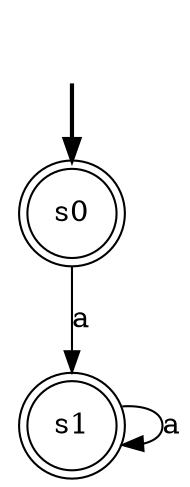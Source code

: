digraph {
	fake [style=invisible]
	s0 [root=true shape=doublecircle]
	s1 [shape=doublecircle]
	fake -> s0 [style=bold]
	s0 -> s1 [label=a]
	s1 -> s1 [label=a]
}
